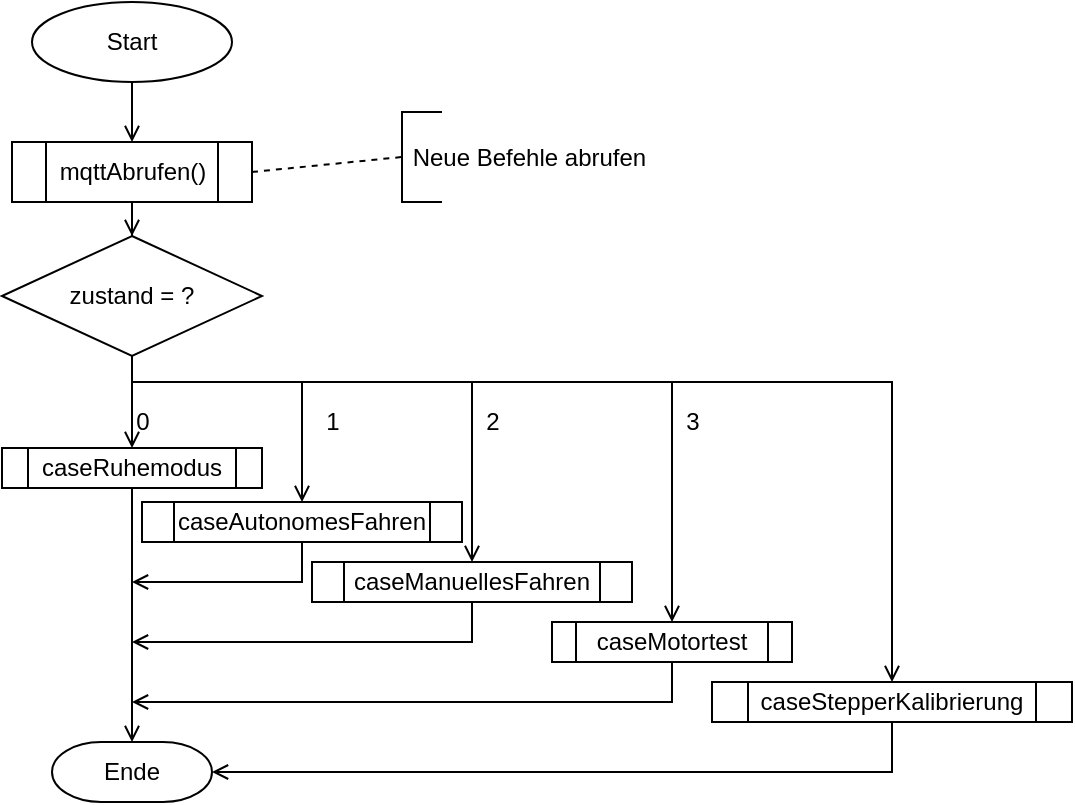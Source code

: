 <mxfile version="16.5.1" type="device"><diagram id="PcGTJtMT2GyZf_MAntwQ" name="Seite-1"><mxGraphModel dx="981" dy="597" grid="1" gridSize="10" guides="1" tooltips="1" connect="1" arrows="1" fold="1" page="1" pageScale="1" pageWidth="583" pageHeight="413" math="0" shadow="0"><root><mxCell id="0"/><mxCell id="1" parent="0"/><mxCell id="s6AGA89XW_hzmNEcAOSI-3" style="edgeStyle=orthogonalEdgeStyle;rounded=0;orthogonalLoop=1;jettySize=auto;html=1;entryX=0.5;entryY=0;entryDx=0;entryDy=0;fontFamily=Helvetica;fontSize=12;fontColor=default;endArrow=open;endFill=0;" edge="1" parent="1" source="s6AGA89XW_hzmNEcAOSI-1" target="s6AGA89XW_hzmNEcAOSI-2"><mxGeometry relative="1" as="geometry"/></mxCell><mxCell id="s6AGA89XW_hzmNEcAOSI-1" value="Start" style="strokeWidth=1;html=1;shape=mxgraph.flowchart.start_1;whiteSpace=wrap;" vertex="1" parent="1"><mxGeometry x="30" y="10" width="100" height="40" as="geometry"/></mxCell><mxCell id="s6AGA89XW_hzmNEcAOSI-6" style="edgeStyle=orthogonalEdgeStyle;shape=connector;rounded=0;orthogonalLoop=1;jettySize=auto;html=1;entryX=0.5;entryY=0;entryDx=0;entryDy=0;entryPerimeter=0;labelBackgroundColor=default;fontFamily=Helvetica;fontSize=12;fontColor=default;endArrow=open;endFill=0;strokeColor=default;" edge="1" parent="1" source="s6AGA89XW_hzmNEcAOSI-2" target="s6AGA89XW_hzmNEcAOSI-4"><mxGeometry relative="1" as="geometry"/></mxCell><mxCell id="s6AGA89XW_hzmNEcAOSI-2" value="mqttAbrufen()" style="verticalLabelPosition=middle;verticalAlign=middle;html=1;shape=process;whiteSpace=wrap;rounded=0;size=0.14;arcSize=6;strokeWidth=1;labelPosition=center;align=center;" vertex="1" parent="1"><mxGeometry x="20" y="80" width="120" height="30" as="geometry"/></mxCell><mxCell id="s6AGA89XW_hzmNEcAOSI-13" style="edgeStyle=orthogonalEdgeStyle;shape=connector;rounded=0;orthogonalLoop=1;jettySize=auto;html=1;entryX=0.5;entryY=0;entryDx=0;entryDy=0;labelBackgroundColor=default;fontFamily=Helvetica;fontSize=12;fontColor=default;endArrow=open;endFill=0;strokeColor=default;exitX=0.5;exitY=1;exitDx=0;exitDy=0;exitPerimeter=0;" edge="1" parent="1" source="s6AGA89XW_hzmNEcAOSI-4" target="s6AGA89XW_hzmNEcAOSI-9"><mxGeometry relative="1" as="geometry"><mxPoint x="75.029" y="200" as="sourcePoint"/></mxGeometry></mxCell><mxCell id="s6AGA89XW_hzmNEcAOSI-14" style="edgeStyle=orthogonalEdgeStyle;shape=connector;rounded=0;orthogonalLoop=1;jettySize=auto;html=1;labelBackgroundColor=default;fontFamily=Helvetica;fontSize=12;fontColor=default;endArrow=open;endFill=0;strokeColor=default;entryX=0.5;entryY=0;entryDx=0;entryDy=0;exitX=0.5;exitY=1;exitDx=0;exitDy=0;exitPerimeter=0;" edge="1" parent="1" source="s6AGA89XW_hzmNEcAOSI-4" target="s6AGA89XW_hzmNEcAOSI-10"><mxGeometry relative="1" as="geometry"><mxPoint x="75.029" y="200" as="sourcePoint"/><Array as="points"><mxPoint x="80" y="200"/><mxPoint x="165" y="200"/></Array></mxGeometry></mxCell><mxCell id="s6AGA89XW_hzmNEcAOSI-15" style="edgeStyle=orthogonalEdgeStyle;shape=connector;rounded=0;orthogonalLoop=1;jettySize=auto;html=1;entryX=0.5;entryY=0;entryDx=0;entryDy=0;labelBackgroundColor=default;fontFamily=Helvetica;fontSize=12;fontColor=default;endArrow=open;endFill=0;strokeColor=default;exitX=0.5;exitY=1;exitDx=0;exitDy=0;exitPerimeter=0;" edge="1" parent="1" source="s6AGA89XW_hzmNEcAOSI-4" target="s6AGA89XW_hzmNEcAOSI-11"><mxGeometry relative="1" as="geometry"><mxPoint x="75.029" y="200" as="sourcePoint"/><Array as="points"><mxPoint x="80" y="200"/><mxPoint x="250" y="200"/></Array></mxGeometry></mxCell><mxCell id="s6AGA89XW_hzmNEcAOSI-16" style="edgeStyle=orthogonalEdgeStyle;shape=connector;rounded=0;orthogonalLoop=1;jettySize=auto;html=1;entryX=0.5;entryY=0;entryDx=0;entryDy=0;labelBackgroundColor=default;fontFamily=Helvetica;fontSize=12;fontColor=default;endArrow=open;endFill=0;strokeColor=default;exitX=0.5;exitY=1;exitDx=0;exitDy=0;exitPerimeter=0;" edge="1" parent="1" source="s6AGA89XW_hzmNEcAOSI-4" target="s6AGA89XW_hzmNEcAOSI-12"><mxGeometry relative="1" as="geometry"><mxPoint x="75.029" y="200" as="sourcePoint"/><Array as="points"><mxPoint x="80" y="200"/><mxPoint x="350" y="200"/></Array></mxGeometry></mxCell><mxCell id="s6AGA89XW_hzmNEcAOSI-24" style="edgeStyle=orthogonalEdgeStyle;shape=connector;rounded=0;orthogonalLoop=1;jettySize=auto;html=1;entryX=0.5;entryY=0;entryDx=0;entryDy=0;labelBackgroundColor=default;fontFamily=Helvetica;fontSize=12;fontColor=default;endArrow=open;endFill=0;strokeColor=default;" edge="1" parent="1" source="s6AGA89XW_hzmNEcAOSI-4" target="s6AGA89XW_hzmNEcAOSI-23"><mxGeometry relative="1" as="geometry"><Array as="points"><mxPoint x="80" y="200"/><mxPoint x="460" y="200"/></Array></mxGeometry></mxCell><mxCell id="s6AGA89XW_hzmNEcAOSI-4" value="zustand = ?" style="strokeWidth=1;html=1;shape=mxgraph.flowchart.decision;whiteSpace=wrap;rounded=0;fontFamily=Helvetica;fontSize=12;fontColor=default;fillColor=default;" vertex="1" parent="1"><mxGeometry x="15" y="127" width="130" height="60" as="geometry"/></mxCell><mxCell id="s6AGA89XW_hzmNEcAOSI-7" value="&amp;nbsp;Neue Befehle abrufen" style="strokeWidth=1;html=1;shape=mxgraph.flowchart.annotation_1;align=left;pointerEvents=1;rounded=0;fontFamily=Helvetica;fontSize=12;fontColor=default;fillColor=default;" vertex="1" parent="1"><mxGeometry x="215" y="65" width="20" height="45" as="geometry"/></mxCell><mxCell id="s6AGA89XW_hzmNEcAOSI-8" value="" style="endArrow=none;dashed=1;html=1;rounded=0;labelBackgroundColor=default;fontFamily=Helvetica;fontSize=12;fontColor=default;strokeColor=default;shape=connector;entryX=0;entryY=0.5;entryDx=0;entryDy=0;entryPerimeter=0;exitX=1;exitY=0.5;exitDx=0;exitDy=0;" edge="1" parent="1" source="s6AGA89XW_hzmNEcAOSI-2" target="s6AGA89XW_hzmNEcAOSI-7"><mxGeometry width="50" height="50" relative="1" as="geometry"><mxPoint x="195" y="190" as="sourcePoint"/><mxPoint x="245" y="140" as="targetPoint"/></mxGeometry></mxCell><mxCell id="s6AGA89XW_hzmNEcAOSI-26" style="edgeStyle=orthogonalEdgeStyle;shape=connector;rounded=0;orthogonalLoop=1;jettySize=auto;html=1;entryX=0.5;entryY=0;entryDx=0;entryDy=0;entryPerimeter=0;labelBackgroundColor=default;fontFamily=Helvetica;fontSize=12;fontColor=default;endArrow=open;endFill=0;strokeColor=default;" edge="1" parent="1" source="s6AGA89XW_hzmNEcAOSI-9" target="s6AGA89XW_hzmNEcAOSI-25"><mxGeometry relative="1" as="geometry"><Array as="points"><mxPoint x="80" y="370"/></Array></mxGeometry></mxCell><mxCell id="s6AGA89XW_hzmNEcAOSI-9" value="caseRuhemodus" style="shape=process;whiteSpace=wrap;html=1;backgroundOutline=1;rounded=0;fontFamily=Helvetica;fontSize=12;fontColor=default;strokeColor=default;strokeWidth=1;fillColor=default;" vertex="1" parent="1"><mxGeometry x="15" y="233" width="130" height="20" as="geometry"/></mxCell><mxCell id="s6AGA89XW_hzmNEcAOSI-27" style="edgeStyle=orthogonalEdgeStyle;shape=connector;rounded=0;orthogonalLoop=1;jettySize=auto;html=1;labelBackgroundColor=default;fontFamily=Helvetica;fontSize=12;fontColor=default;endArrow=open;endFill=0;strokeColor=default;" edge="1" parent="1" source="s6AGA89XW_hzmNEcAOSI-10"><mxGeometry relative="1" as="geometry"><mxPoint x="80" y="300" as="targetPoint"/><Array as="points"><mxPoint x="165" y="300"/></Array></mxGeometry></mxCell><mxCell id="s6AGA89XW_hzmNEcAOSI-10" value="caseAutonomesFahren" style="shape=process;whiteSpace=wrap;html=1;backgroundOutline=1;rounded=0;fontFamily=Helvetica;fontSize=12;fontColor=default;strokeColor=default;strokeWidth=1;fillColor=default;" vertex="1" parent="1"><mxGeometry x="85" y="260" width="160" height="20" as="geometry"/></mxCell><mxCell id="s6AGA89XW_hzmNEcAOSI-28" style="edgeStyle=orthogonalEdgeStyle;shape=connector;rounded=0;orthogonalLoop=1;jettySize=auto;html=1;labelBackgroundColor=default;fontFamily=Helvetica;fontSize=12;fontColor=default;endArrow=open;endFill=0;strokeColor=default;" edge="1" parent="1" source="s6AGA89XW_hzmNEcAOSI-11"><mxGeometry relative="1" as="geometry"><mxPoint x="80" y="330" as="targetPoint"/><Array as="points"><mxPoint x="250" y="330"/></Array></mxGeometry></mxCell><mxCell id="s6AGA89XW_hzmNEcAOSI-11" value="caseManuellesFahren" style="shape=process;whiteSpace=wrap;html=1;backgroundOutline=1;rounded=0;fontFamily=Helvetica;fontSize=12;fontColor=default;strokeColor=default;strokeWidth=1;fillColor=default;" vertex="1" parent="1"><mxGeometry x="170" y="290" width="160" height="20" as="geometry"/></mxCell><mxCell id="s6AGA89XW_hzmNEcAOSI-29" style="edgeStyle=orthogonalEdgeStyle;shape=connector;rounded=0;orthogonalLoop=1;jettySize=auto;html=1;labelBackgroundColor=default;fontFamily=Helvetica;fontSize=12;fontColor=default;endArrow=open;endFill=0;strokeColor=default;" edge="1" parent="1" source="s6AGA89XW_hzmNEcAOSI-12"><mxGeometry relative="1" as="geometry"><mxPoint x="80" y="360" as="targetPoint"/><Array as="points"><mxPoint x="350" y="360"/></Array></mxGeometry></mxCell><mxCell id="s6AGA89XW_hzmNEcAOSI-12" value="caseMotortest" style="shape=process;whiteSpace=wrap;html=1;backgroundOutline=1;rounded=0;fontFamily=Helvetica;fontSize=12;fontColor=default;strokeColor=default;strokeWidth=1;fillColor=default;" vertex="1" parent="1"><mxGeometry x="290" y="320" width="120" height="20" as="geometry"/></mxCell><mxCell id="s6AGA89XW_hzmNEcAOSI-17" value="0" style="text;html=1;align=center;verticalAlign=middle;resizable=0;points=[];autosize=1;strokeColor=none;fillColor=none;fontSize=12;fontFamily=Helvetica;fontColor=default;" vertex="1" parent="1"><mxGeometry x="75" y="210" width="20" height="20" as="geometry"/></mxCell><mxCell id="s6AGA89XW_hzmNEcAOSI-18" value="1" style="text;html=1;align=center;verticalAlign=middle;resizable=0;points=[];autosize=1;strokeColor=none;fillColor=none;fontSize=12;fontFamily=Helvetica;fontColor=default;" vertex="1" parent="1"><mxGeometry x="170" y="210" width="20" height="20" as="geometry"/></mxCell><mxCell id="s6AGA89XW_hzmNEcAOSI-19" value="2" style="text;html=1;align=center;verticalAlign=middle;resizable=0;points=[];autosize=1;strokeColor=none;fillColor=none;fontSize=12;fontFamily=Helvetica;fontColor=default;" vertex="1" parent="1"><mxGeometry x="250" y="210" width="20" height="20" as="geometry"/></mxCell><mxCell id="s6AGA89XW_hzmNEcAOSI-20" value="3" style="text;html=1;align=center;verticalAlign=middle;resizable=0;points=[];autosize=1;strokeColor=none;fillColor=none;fontSize=12;fontFamily=Helvetica;fontColor=default;" vertex="1" parent="1"><mxGeometry x="350" y="210" width="20" height="20" as="geometry"/></mxCell><mxCell id="s6AGA89XW_hzmNEcAOSI-30" style="edgeStyle=orthogonalEdgeStyle;shape=connector;rounded=0;orthogonalLoop=1;jettySize=auto;html=1;entryX=1;entryY=0.5;entryDx=0;entryDy=0;entryPerimeter=0;labelBackgroundColor=default;fontFamily=Helvetica;fontSize=12;fontColor=default;endArrow=open;endFill=0;strokeColor=default;" edge="1" parent="1" source="s6AGA89XW_hzmNEcAOSI-23" target="s6AGA89XW_hzmNEcAOSI-25"><mxGeometry relative="1" as="geometry"><Array as="points"><mxPoint x="460" y="395"/></Array></mxGeometry></mxCell><mxCell id="s6AGA89XW_hzmNEcAOSI-23" value="caseStepperKalibrierung" style="shape=process;whiteSpace=wrap;html=1;backgroundOutline=1;rounded=0;fontFamily=Helvetica;fontSize=12;fontColor=default;strokeColor=default;strokeWidth=1;fillColor=default;" vertex="1" parent="1"><mxGeometry x="370" y="350" width="180" height="20" as="geometry"/></mxCell><mxCell id="s6AGA89XW_hzmNEcAOSI-25" value="Ende" style="strokeWidth=1;html=1;shape=mxgraph.flowchart.terminator;whiteSpace=wrap;rounded=0;fontFamily=Helvetica;fontSize=12;fontColor=default;fillColor=default;" vertex="1" parent="1"><mxGeometry x="40" y="380" width="80" height="30" as="geometry"/></mxCell></root></mxGraphModel></diagram></mxfile>
